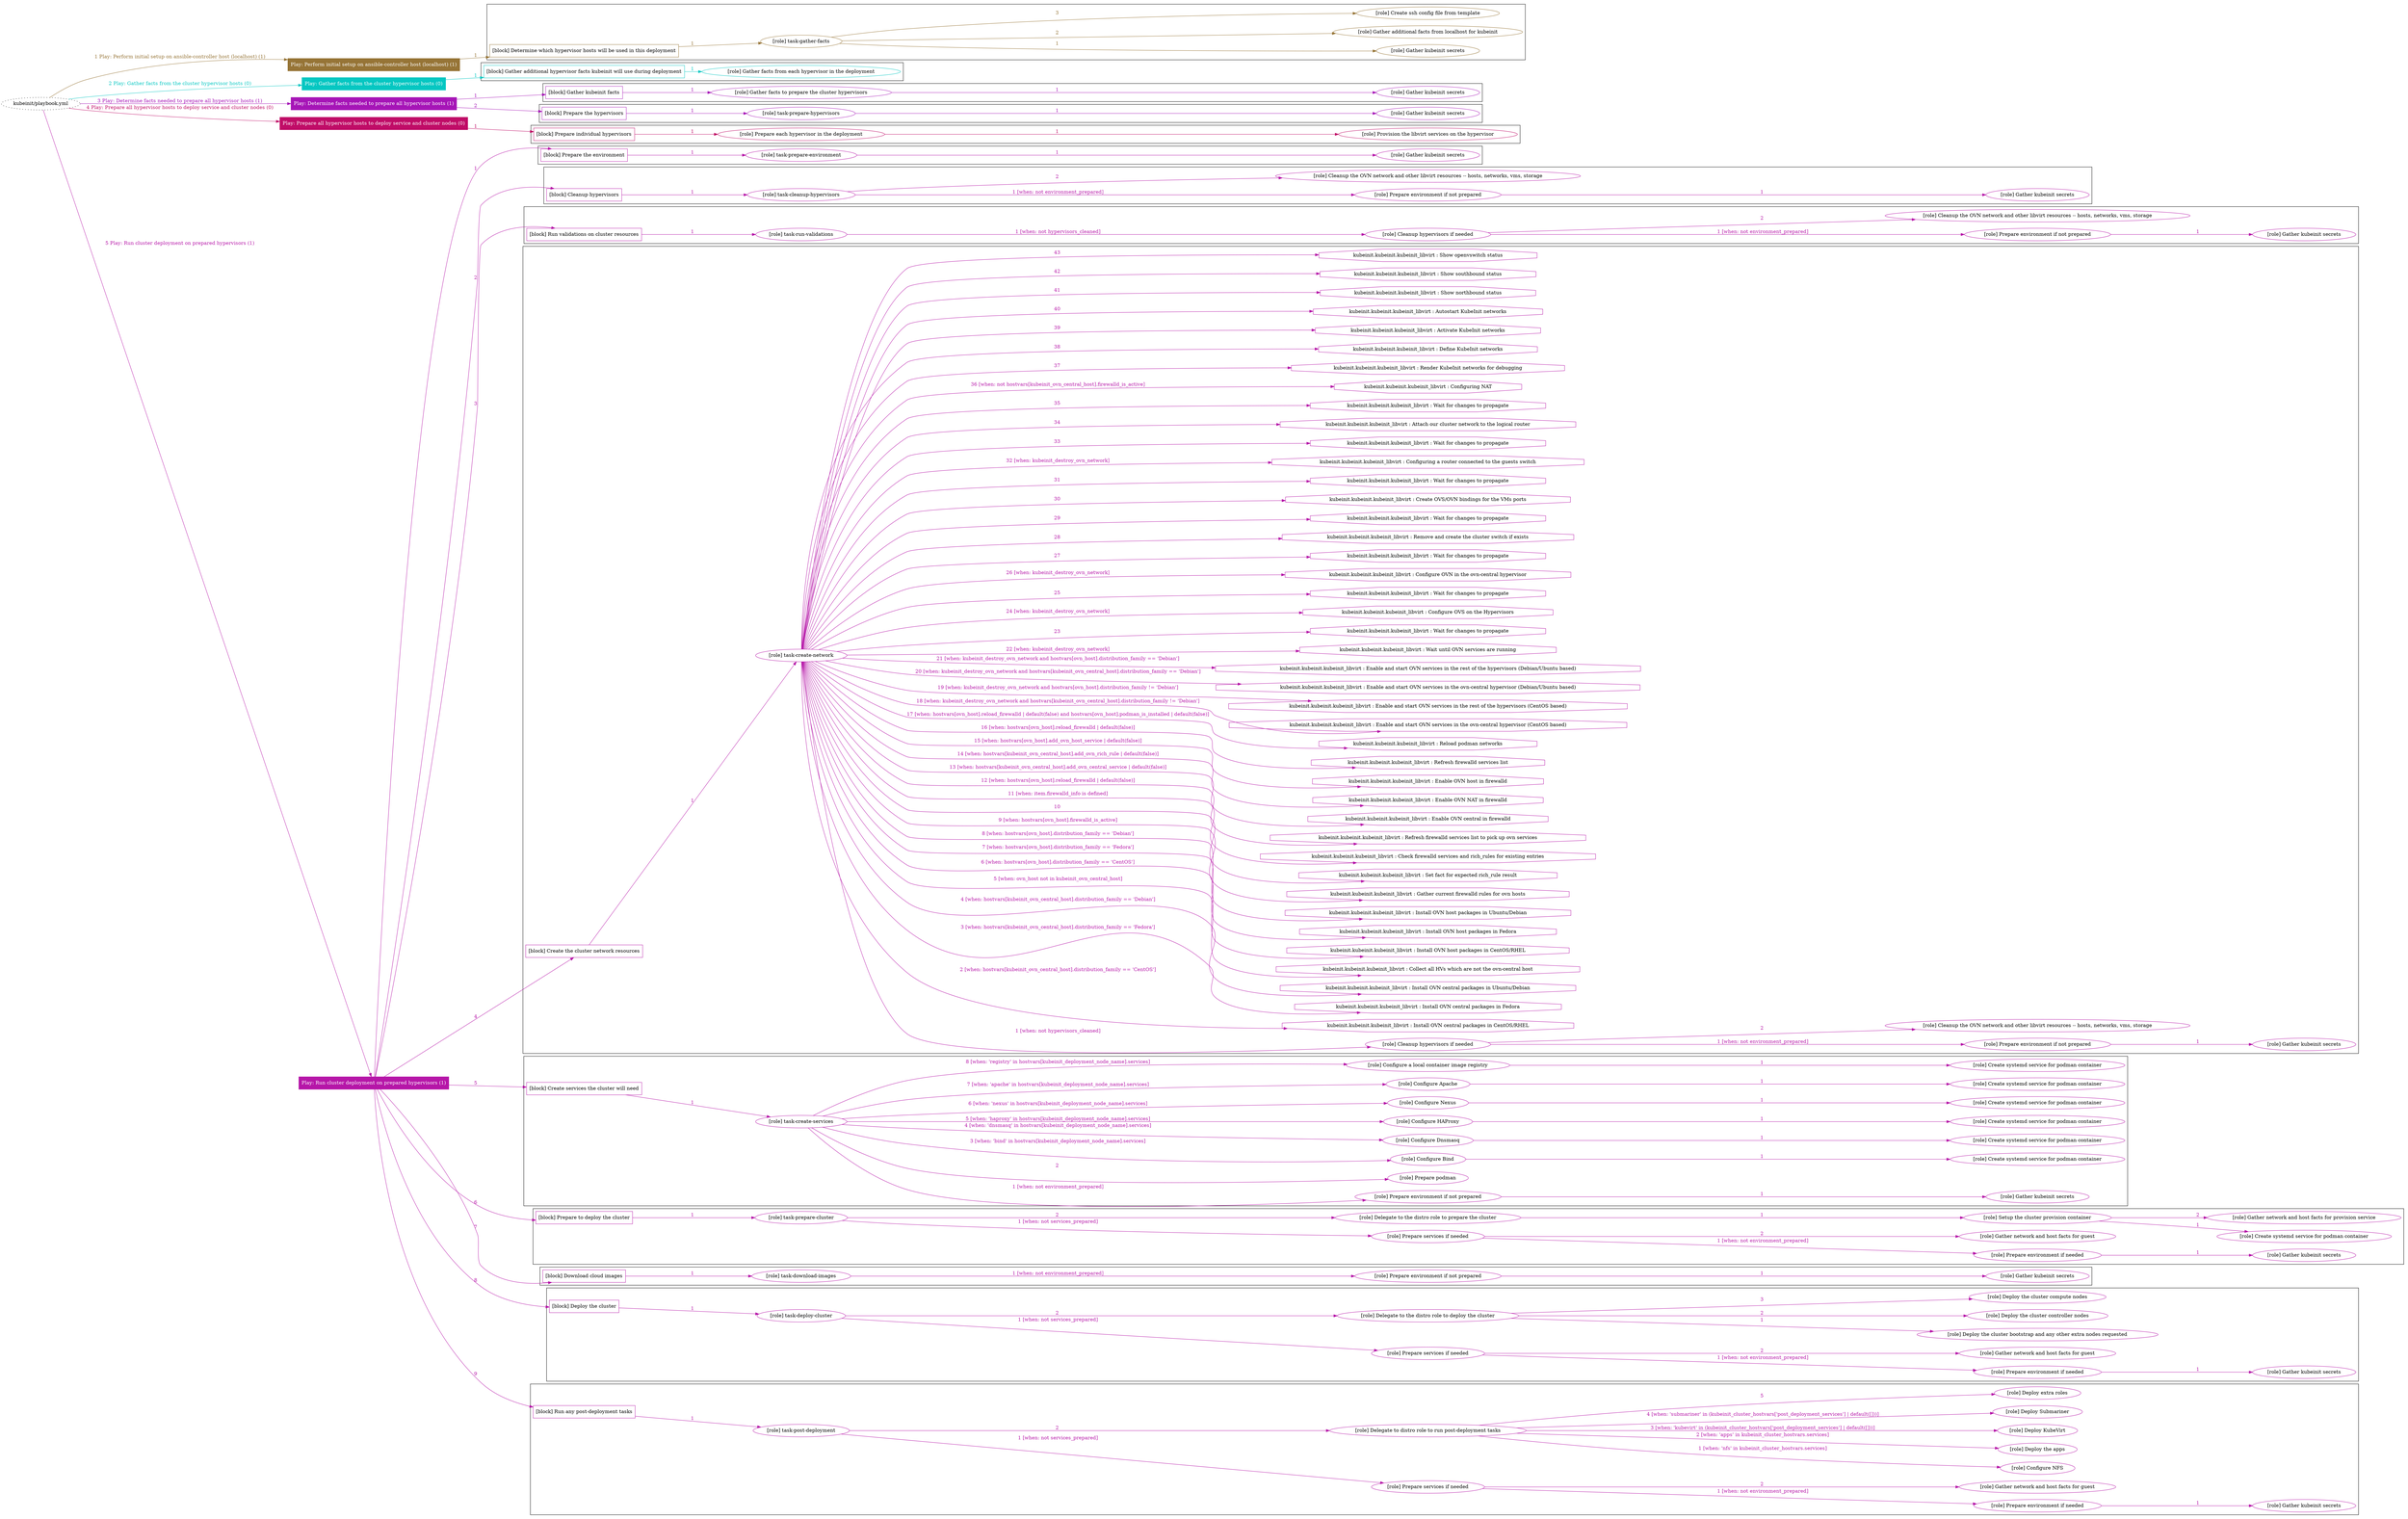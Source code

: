 digraph {
	graph [concentrate=true ordering=in rankdir=LR ratio=fill]
	edge [esep=5 sep=10]
	"kubeinit/playbook.yml" [URL="/home/runner/work/kubeinit/kubeinit/kubeinit/playbook.yml" id=playbook_4f68e71f style=dotted]
	"kubeinit/playbook.yml" -> play_8c5d5e08 [label="1 Play: Perform initial setup on ansible-controller host (localhost) (1)" color="#967436" fontcolor="#967436" id=edge_play_8c5d5e08 labeltooltip="1 Play: Perform initial setup on ansible-controller host (localhost) (1)" tooltip="1 Play: Perform initial setup on ansible-controller host (localhost) (1)"]
	subgraph "Play: Perform initial setup on ansible-controller host (localhost) (1)" {
		play_8c5d5e08 [label="Play: Perform initial setup on ansible-controller host (localhost) (1)" URL="/home/runner/work/kubeinit/kubeinit/kubeinit/playbook.yml" color="#967436" fontcolor="#ffffff" id=play_8c5d5e08 shape=box style=filled tooltip=localhost]
		play_8c5d5e08 -> block_17268256 [label=1 color="#967436" fontcolor="#967436" id=edge_block_17268256 labeltooltip=1 tooltip=1]
		subgraph cluster_block_17268256 {
			block_17268256 [label="[block] Determine which hypervisor hosts will be used in this deployment" URL="/home/runner/work/kubeinit/kubeinit/kubeinit/playbook.yml" color="#967436" id=block_17268256 labeltooltip="Determine which hypervisor hosts will be used in this deployment" shape=box tooltip="Determine which hypervisor hosts will be used in this deployment"]
			block_17268256 -> role_04c90ca2 [label="1 " color="#967436" fontcolor="#967436" id=edge_role_04c90ca2 labeltooltip="1 " tooltip="1 "]
			subgraph "task-gather-facts" {
				role_04c90ca2 [label="[role] task-gather-facts" URL="/home/runner/work/kubeinit/kubeinit/kubeinit/playbook.yml" color="#967436" id=role_04c90ca2 tooltip="task-gather-facts"]
				role_04c90ca2 -> role_f3f531e3 [label="1 " color="#967436" fontcolor="#967436" id=edge_role_f3f531e3 labeltooltip="1 " tooltip="1 "]
				subgraph "Gather kubeinit secrets" {
					role_f3f531e3 [label="[role] Gather kubeinit secrets" URL="/home/runner/.ansible/collections/ansible_collections/kubeinit/kubeinit/roles/kubeinit_prepare/tasks/build_hypervisors_group.yml" color="#967436" id=role_f3f531e3 tooltip="Gather kubeinit secrets"]
				}
				role_04c90ca2 -> role_cc8ebe9c [label="2 " color="#967436" fontcolor="#967436" id=edge_role_cc8ebe9c labeltooltip="2 " tooltip="2 "]
				subgraph "Gather additional facts from localhost for kubeinit" {
					role_cc8ebe9c [label="[role] Gather additional facts from localhost for kubeinit" URL="/home/runner/.ansible/collections/ansible_collections/kubeinit/kubeinit/roles/kubeinit_prepare/tasks/build_hypervisors_group.yml" color="#967436" id=role_cc8ebe9c tooltip="Gather additional facts from localhost for kubeinit"]
				}
				role_04c90ca2 -> role_e29679cf [label="3 " color="#967436" fontcolor="#967436" id=edge_role_e29679cf labeltooltip="3 " tooltip="3 "]
				subgraph "Create ssh config file from template" {
					role_e29679cf [label="[role] Create ssh config file from template" URL="/home/runner/.ansible/collections/ansible_collections/kubeinit/kubeinit/roles/kubeinit_prepare/tasks/build_hypervisors_group.yml" color="#967436" id=role_e29679cf tooltip="Create ssh config file from template"]
				}
			}
		}
	}
	"kubeinit/playbook.yml" -> play_f4485a37 [label="2 Play: Gather facts from the cluster hypervisor hosts (0)" color="#05c7c2" fontcolor="#05c7c2" id=edge_play_f4485a37 labeltooltip="2 Play: Gather facts from the cluster hypervisor hosts (0)" tooltip="2 Play: Gather facts from the cluster hypervisor hosts (0)"]
	subgraph "Play: Gather facts from the cluster hypervisor hosts (0)" {
		play_f4485a37 [label="Play: Gather facts from the cluster hypervisor hosts (0)" URL="/home/runner/work/kubeinit/kubeinit/kubeinit/playbook.yml" color="#05c7c2" fontcolor="#ffffff" id=play_f4485a37 shape=box style=filled tooltip="Play: Gather facts from the cluster hypervisor hosts (0)"]
		play_f4485a37 -> block_46affb40 [label=1 color="#05c7c2" fontcolor="#05c7c2" id=edge_block_46affb40 labeltooltip=1 tooltip=1]
		subgraph cluster_block_46affb40 {
			block_46affb40 [label="[block] Gather additional hypervisor facts kubeinit will use during deployment" URL="/home/runner/work/kubeinit/kubeinit/kubeinit/playbook.yml" color="#05c7c2" id=block_46affb40 labeltooltip="Gather additional hypervisor facts kubeinit will use during deployment" shape=box tooltip="Gather additional hypervisor facts kubeinit will use during deployment"]
			block_46affb40 -> role_68b96d6a [label="1 " color="#05c7c2" fontcolor="#05c7c2" id=edge_role_68b96d6a labeltooltip="1 " tooltip="1 "]
			subgraph "Gather facts from each hypervisor in the deployment" {
				role_68b96d6a [label="[role] Gather facts from each hypervisor in the deployment" URL="/home/runner/work/kubeinit/kubeinit/kubeinit/playbook.yml" color="#05c7c2" id=role_68b96d6a tooltip="Gather facts from each hypervisor in the deployment"]
			}
		}
	}
	"kubeinit/playbook.yml" -> play_b36e5c8b [label="3 Play: Determine facts needed to prepare all hypervisor hosts (1)" color="#a615b7" fontcolor="#a615b7" id=edge_play_b36e5c8b labeltooltip="3 Play: Determine facts needed to prepare all hypervisor hosts (1)" tooltip="3 Play: Determine facts needed to prepare all hypervisor hosts (1)"]
	subgraph "Play: Determine facts needed to prepare all hypervisor hosts (1)" {
		play_b36e5c8b [label="Play: Determine facts needed to prepare all hypervisor hosts (1)" URL="/home/runner/work/kubeinit/kubeinit/kubeinit/playbook.yml" color="#a615b7" fontcolor="#ffffff" id=play_b36e5c8b shape=box style=filled tooltip=localhost]
		play_b36e5c8b -> block_fb4fd2d8 [label=1 color="#a615b7" fontcolor="#a615b7" id=edge_block_fb4fd2d8 labeltooltip=1 tooltip=1]
		subgraph cluster_block_fb4fd2d8 {
			block_fb4fd2d8 [label="[block] Gather kubeinit facts" URL="/home/runner/work/kubeinit/kubeinit/kubeinit/playbook.yml" color="#a615b7" id=block_fb4fd2d8 labeltooltip="Gather kubeinit facts" shape=box tooltip="Gather kubeinit facts"]
			block_fb4fd2d8 -> role_82736cc1 [label="1 " color="#a615b7" fontcolor="#a615b7" id=edge_role_82736cc1 labeltooltip="1 " tooltip="1 "]
			subgraph "Gather facts to prepare the cluster hypervisors" {
				role_82736cc1 [label="[role] Gather facts to prepare the cluster hypervisors" URL="/home/runner/work/kubeinit/kubeinit/kubeinit/playbook.yml" color="#a615b7" id=role_82736cc1 tooltip="Gather facts to prepare the cluster hypervisors"]
				role_82736cc1 -> role_7e1ff7ea [label="1 " color="#a615b7" fontcolor="#a615b7" id=edge_role_7e1ff7ea labeltooltip="1 " tooltip="1 "]
				subgraph "Gather kubeinit secrets" {
					role_7e1ff7ea [label="[role] Gather kubeinit secrets" URL="/home/runner/.ansible/collections/ansible_collections/kubeinit/kubeinit/roles/kubeinit_prepare/tasks/gather_kubeinit_facts.yml" color="#a615b7" id=role_7e1ff7ea tooltip="Gather kubeinit secrets"]
				}
			}
		}
		play_b36e5c8b -> block_d93f53ca [label=2 color="#a615b7" fontcolor="#a615b7" id=edge_block_d93f53ca labeltooltip=2 tooltip=2]
		subgraph cluster_block_d93f53ca {
			block_d93f53ca [label="[block] Prepare the hypervisors" URL="/home/runner/work/kubeinit/kubeinit/kubeinit/playbook.yml" color="#a615b7" id=block_d93f53ca labeltooltip="Prepare the hypervisors" shape=box tooltip="Prepare the hypervisors"]
			block_d93f53ca -> role_42673594 [label="1 " color="#a615b7" fontcolor="#a615b7" id=edge_role_42673594 labeltooltip="1 " tooltip="1 "]
			subgraph "task-prepare-hypervisors" {
				role_42673594 [label="[role] task-prepare-hypervisors" URL="/home/runner/work/kubeinit/kubeinit/kubeinit/playbook.yml" color="#a615b7" id=role_42673594 tooltip="task-prepare-hypervisors"]
				role_42673594 -> role_53577998 [label="1 " color="#a615b7" fontcolor="#a615b7" id=edge_role_53577998 labeltooltip="1 " tooltip="1 "]
				subgraph "Gather kubeinit secrets" {
					role_53577998 [label="[role] Gather kubeinit secrets" URL="/home/runner/.ansible/collections/ansible_collections/kubeinit/kubeinit/roles/kubeinit_prepare/tasks/gather_kubeinit_facts.yml" color="#a615b7" id=role_53577998 tooltip="Gather kubeinit secrets"]
				}
			}
		}
	}
	"kubeinit/playbook.yml" -> play_0bfc8edc [label="4 Play: Prepare all hypervisor hosts to deploy service and cluster nodes (0)" color="#c00c67" fontcolor="#c00c67" id=edge_play_0bfc8edc labeltooltip="4 Play: Prepare all hypervisor hosts to deploy service and cluster nodes (0)" tooltip="4 Play: Prepare all hypervisor hosts to deploy service and cluster nodes (0)"]
	subgraph "Play: Prepare all hypervisor hosts to deploy service and cluster nodes (0)" {
		play_0bfc8edc [label="Play: Prepare all hypervisor hosts to deploy service and cluster nodes (0)" URL="/home/runner/work/kubeinit/kubeinit/kubeinit/playbook.yml" color="#c00c67" fontcolor="#ffffff" id=play_0bfc8edc shape=box style=filled tooltip="Play: Prepare all hypervisor hosts to deploy service and cluster nodes (0)"]
		play_0bfc8edc -> block_4e78e653 [label=1 color="#c00c67" fontcolor="#c00c67" id=edge_block_4e78e653 labeltooltip=1 tooltip=1]
		subgraph cluster_block_4e78e653 {
			block_4e78e653 [label="[block] Prepare individual hypervisors" URL="/home/runner/work/kubeinit/kubeinit/kubeinit/playbook.yml" color="#c00c67" id=block_4e78e653 labeltooltip="Prepare individual hypervisors" shape=box tooltip="Prepare individual hypervisors"]
			block_4e78e653 -> role_c8e02f6e [label="1 " color="#c00c67" fontcolor="#c00c67" id=edge_role_c8e02f6e labeltooltip="1 " tooltip="1 "]
			subgraph "Prepare each hypervisor in the deployment" {
				role_c8e02f6e [label="[role] Prepare each hypervisor in the deployment" URL="/home/runner/work/kubeinit/kubeinit/kubeinit/playbook.yml" color="#c00c67" id=role_c8e02f6e tooltip="Prepare each hypervisor in the deployment"]
				role_c8e02f6e -> role_4d990ff6 [label="1 " color="#c00c67" fontcolor="#c00c67" id=edge_role_4d990ff6 labeltooltip="1 " tooltip="1 "]
				subgraph "Provision the libvirt services on the hypervisor" {
					role_4d990ff6 [label="[role] Provision the libvirt services on the hypervisor" URL="/home/runner/.ansible/collections/ansible_collections/kubeinit/kubeinit/roles/kubeinit_prepare/tasks/prepare_hypervisor.yml" color="#c00c67" id=role_4d990ff6 tooltip="Provision the libvirt services on the hypervisor"]
				}
			}
		}
	}
	"kubeinit/playbook.yml" -> play_c9a0a1aa [label="5 Play: Run cluster deployment on prepared hypervisors (1)" color="#b616a8" fontcolor="#b616a8" id=edge_play_c9a0a1aa labeltooltip="5 Play: Run cluster deployment on prepared hypervisors (1)" tooltip="5 Play: Run cluster deployment on prepared hypervisors (1)"]
	subgraph "Play: Run cluster deployment on prepared hypervisors (1)" {
		play_c9a0a1aa [label="Play: Run cluster deployment on prepared hypervisors (1)" URL="/home/runner/work/kubeinit/kubeinit/kubeinit/playbook.yml" color="#b616a8" fontcolor="#ffffff" id=play_c9a0a1aa shape=box style=filled tooltip=localhost]
		play_c9a0a1aa -> block_b5525119 [label=1 color="#b616a8" fontcolor="#b616a8" id=edge_block_b5525119 labeltooltip=1 tooltip=1]
		subgraph cluster_block_b5525119 {
			block_b5525119 [label="[block] Prepare the environment" URL="/home/runner/work/kubeinit/kubeinit/kubeinit/playbook.yml" color="#b616a8" id=block_b5525119 labeltooltip="Prepare the environment" shape=box tooltip="Prepare the environment"]
			block_b5525119 -> role_730a1614 [label="1 " color="#b616a8" fontcolor="#b616a8" id=edge_role_730a1614 labeltooltip="1 " tooltip="1 "]
			subgraph "task-prepare-environment" {
				role_730a1614 [label="[role] task-prepare-environment" URL="/home/runner/work/kubeinit/kubeinit/kubeinit/playbook.yml" color="#b616a8" id=role_730a1614 tooltip="task-prepare-environment"]
				role_730a1614 -> role_55cd853e [label="1 " color="#b616a8" fontcolor="#b616a8" id=edge_role_55cd853e labeltooltip="1 " tooltip="1 "]
				subgraph "Gather kubeinit secrets" {
					role_55cd853e [label="[role] Gather kubeinit secrets" URL="/home/runner/.ansible/collections/ansible_collections/kubeinit/kubeinit/roles/kubeinit_prepare/tasks/gather_kubeinit_facts.yml" color="#b616a8" id=role_55cd853e tooltip="Gather kubeinit secrets"]
				}
			}
		}
		play_c9a0a1aa -> block_fea98b96 [label=2 color="#b616a8" fontcolor="#b616a8" id=edge_block_fea98b96 labeltooltip=2 tooltip=2]
		subgraph cluster_block_fea98b96 {
			block_fea98b96 [label="[block] Cleanup hypervisors" URL="/home/runner/work/kubeinit/kubeinit/kubeinit/playbook.yml" color="#b616a8" id=block_fea98b96 labeltooltip="Cleanup hypervisors" shape=box tooltip="Cleanup hypervisors"]
			block_fea98b96 -> role_e4bcd47f [label="1 " color="#b616a8" fontcolor="#b616a8" id=edge_role_e4bcd47f labeltooltip="1 " tooltip="1 "]
			subgraph "task-cleanup-hypervisors" {
				role_e4bcd47f [label="[role] task-cleanup-hypervisors" URL="/home/runner/work/kubeinit/kubeinit/kubeinit/playbook.yml" color="#b616a8" id=role_e4bcd47f tooltip="task-cleanup-hypervisors"]
				role_e4bcd47f -> role_5efef954 [label="1 [when: not environment_prepared]" color="#b616a8" fontcolor="#b616a8" id=edge_role_5efef954 labeltooltip="1 [when: not environment_prepared]" tooltip="1 [when: not environment_prepared]"]
				subgraph "Prepare environment if not prepared" {
					role_5efef954 [label="[role] Prepare environment if not prepared" URL="/home/runner/.ansible/collections/ansible_collections/kubeinit/kubeinit/roles/kubeinit_prepare/tasks/cleanup_hypervisors.yml" color="#b616a8" id=role_5efef954 tooltip="Prepare environment if not prepared"]
					role_5efef954 -> role_2b424e39 [label="1 " color="#b616a8" fontcolor="#b616a8" id=edge_role_2b424e39 labeltooltip="1 " tooltip="1 "]
					subgraph "Gather kubeinit secrets" {
						role_2b424e39 [label="[role] Gather kubeinit secrets" URL="/home/runner/.ansible/collections/ansible_collections/kubeinit/kubeinit/roles/kubeinit_prepare/tasks/gather_kubeinit_facts.yml" color="#b616a8" id=role_2b424e39 tooltip="Gather kubeinit secrets"]
					}
				}
				role_e4bcd47f -> role_c4304078 [label="2 " color="#b616a8" fontcolor="#b616a8" id=edge_role_c4304078 labeltooltip="2 " tooltip="2 "]
				subgraph "Cleanup the OVN network and other libvirt resources -- hosts, networks, vms, storage" {
					role_c4304078 [label="[role] Cleanup the OVN network and other libvirt resources -- hosts, networks, vms, storage" URL="/home/runner/.ansible/collections/ansible_collections/kubeinit/kubeinit/roles/kubeinit_prepare/tasks/cleanup_hypervisors.yml" color="#b616a8" id=role_c4304078 tooltip="Cleanup the OVN network and other libvirt resources -- hosts, networks, vms, storage"]
				}
			}
		}
		play_c9a0a1aa -> block_b065c713 [label=3 color="#b616a8" fontcolor="#b616a8" id=edge_block_b065c713 labeltooltip=3 tooltip=3]
		subgraph cluster_block_b065c713 {
			block_b065c713 [label="[block] Run validations on cluster resources" URL="/home/runner/work/kubeinit/kubeinit/kubeinit/playbook.yml" color="#b616a8" id=block_b065c713 labeltooltip="Run validations on cluster resources" shape=box tooltip="Run validations on cluster resources"]
			block_b065c713 -> role_53fc008b [label="1 " color="#b616a8" fontcolor="#b616a8" id=edge_role_53fc008b labeltooltip="1 " tooltip="1 "]
			subgraph "task-run-validations" {
				role_53fc008b [label="[role] task-run-validations" URL="/home/runner/work/kubeinit/kubeinit/kubeinit/playbook.yml" color="#b616a8" id=role_53fc008b tooltip="task-run-validations"]
				role_53fc008b -> role_37f3ddcb [label="1 [when: not hypervisors_cleaned]" color="#b616a8" fontcolor="#b616a8" id=edge_role_37f3ddcb labeltooltip="1 [when: not hypervisors_cleaned]" tooltip="1 [when: not hypervisors_cleaned]"]
				subgraph "Cleanup hypervisors if needed" {
					role_37f3ddcb [label="[role] Cleanup hypervisors if needed" URL="/home/runner/.ansible/collections/ansible_collections/kubeinit/kubeinit/roles/kubeinit_validations/tasks/main.yml" color="#b616a8" id=role_37f3ddcb tooltip="Cleanup hypervisors if needed"]
					role_37f3ddcb -> role_cda60413 [label="1 [when: not environment_prepared]" color="#b616a8" fontcolor="#b616a8" id=edge_role_cda60413 labeltooltip="1 [when: not environment_prepared]" tooltip="1 [when: not environment_prepared]"]
					subgraph "Prepare environment if not prepared" {
						role_cda60413 [label="[role] Prepare environment if not prepared" URL="/home/runner/.ansible/collections/ansible_collections/kubeinit/kubeinit/roles/kubeinit_prepare/tasks/cleanup_hypervisors.yml" color="#b616a8" id=role_cda60413 tooltip="Prepare environment if not prepared"]
						role_cda60413 -> role_6aa23b53 [label="1 " color="#b616a8" fontcolor="#b616a8" id=edge_role_6aa23b53 labeltooltip="1 " tooltip="1 "]
						subgraph "Gather kubeinit secrets" {
							role_6aa23b53 [label="[role] Gather kubeinit secrets" URL="/home/runner/.ansible/collections/ansible_collections/kubeinit/kubeinit/roles/kubeinit_prepare/tasks/gather_kubeinit_facts.yml" color="#b616a8" id=role_6aa23b53 tooltip="Gather kubeinit secrets"]
						}
					}
					role_37f3ddcb -> role_f2057fdf [label="2 " color="#b616a8" fontcolor="#b616a8" id=edge_role_f2057fdf labeltooltip="2 " tooltip="2 "]
					subgraph "Cleanup the OVN network and other libvirt resources -- hosts, networks, vms, storage" {
						role_f2057fdf [label="[role] Cleanup the OVN network and other libvirt resources -- hosts, networks, vms, storage" URL="/home/runner/.ansible/collections/ansible_collections/kubeinit/kubeinit/roles/kubeinit_prepare/tasks/cleanup_hypervisors.yml" color="#b616a8" id=role_f2057fdf tooltip="Cleanup the OVN network and other libvirt resources -- hosts, networks, vms, storage"]
					}
				}
			}
		}
		play_c9a0a1aa -> block_a2bf82b5 [label=4 color="#b616a8" fontcolor="#b616a8" id=edge_block_a2bf82b5 labeltooltip=4 tooltip=4]
		subgraph cluster_block_a2bf82b5 {
			block_a2bf82b5 [label="[block] Create the cluster network resources" URL="/home/runner/work/kubeinit/kubeinit/kubeinit/playbook.yml" color="#b616a8" id=block_a2bf82b5 labeltooltip="Create the cluster network resources" shape=box tooltip="Create the cluster network resources"]
			block_a2bf82b5 -> role_dab98cad [label="1 " color="#b616a8" fontcolor="#b616a8" id=edge_role_dab98cad labeltooltip="1 " tooltip="1 "]
			subgraph "task-create-network" {
				role_dab98cad [label="[role] task-create-network" URL="/home/runner/work/kubeinit/kubeinit/kubeinit/playbook.yml" color="#b616a8" id=role_dab98cad tooltip="task-create-network"]
				role_dab98cad -> role_f6aca2be [label="1 [when: not hypervisors_cleaned]" color="#b616a8" fontcolor="#b616a8" id=edge_role_f6aca2be labeltooltip="1 [when: not hypervisors_cleaned]" tooltip="1 [when: not hypervisors_cleaned]"]
				subgraph "Cleanup hypervisors if needed" {
					role_f6aca2be [label="[role] Cleanup hypervisors if needed" URL="/home/runner/.ansible/collections/ansible_collections/kubeinit/kubeinit/roles/kubeinit_libvirt/tasks/create_network.yml" color="#b616a8" id=role_f6aca2be tooltip="Cleanup hypervisors if needed"]
					role_f6aca2be -> role_ddfd2290 [label="1 [when: not environment_prepared]" color="#b616a8" fontcolor="#b616a8" id=edge_role_ddfd2290 labeltooltip="1 [when: not environment_prepared]" tooltip="1 [when: not environment_prepared]"]
					subgraph "Prepare environment if not prepared" {
						role_ddfd2290 [label="[role] Prepare environment if not prepared" URL="/home/runner/.ansible/collections/ansible_collections/kubeinit/kubeinit/roles/kubeinit_prepare/tasks/cleanup_hypervisors.yml" color="#b616a8" id=role_ddfd2290 tooltip="Prepare environment if not prepared"]
						role_ddfd2290 -> role_a8e4b064 [label="1 " color="#b616a8" fontcolor="#b616a8" id=edge_role_a8e4b064 labeltooltip="1 " tooltip="1 "]
						subgraph "Gather kubeinit secrets" {
							role_a8e4b064 [label="[role] Gather kubeinit secrets" URL="/home/runner/.ansible/collections/ansible_collections/kubeinit/kubeinit/roles/kubeinit_prepare/tasks/gather_kubeinit_facts.yml" color="#b616a8" id=role_a8e4b064 tooltip="Gather kubeinit secrets"]
						}
					}
					role_f6aca2be -> role_d5091e08 [label="2 " color="#b616a8" fontcolor="#b616a8" id=edge_role_d5091e08 labeltooltip="2 " tooltip="2 "]
					subgraph "Cleanup the OVN network and other libvirt resources -- hosts, networks, vms, storage" {
						role_d5091e08 [label="[role] Cleanup the OVN network and other libvirt resources -- hosts, networks, vms, storage" URL="/home/runner/.ansible/collections/ansible_collections/kubeinit/kubeinit/roles/kubeinit_prepare/tasks/cleanup_hypervisors.yml" color="#b616a8" id=role_d5091e08 tooltip="Cleanup the OVN network and other libvirt resources -- hosts, networks, vms, storage"]
					}
				}
				task_36155921 [label="kubeinit.kubeinit.kubeinit_libvirt : Install OVN central packages in CentOS/RHEL" URL="/home/runner/.ansible/collections/ansible_collections/kubeinit/kubeinit/roles/kubeinit_libvirt/tasks/create_network.yml" color="#b616a8" id=task_36155921 shape=octagon tooltip="kubeinit.kubeinit.kubeinit_libvirt : Install OVN central packages in CentOS/RHEL"]
				role_dab98cad -> task_36155921 [label="2 [when: hostvars[kubeinit_ovn_central_host].distribution_family == 'CentOS']" color="#b616a8" fontcolor="#b616a8" id=edge_task_36155921 labeltooltip="2 [when: hostvars[kubeinit_ovn_central_host].distribution_family == 'CentOS']" tooltip="2 [when: hostvars[kubeinit_ovn_central_host].distribution_family == 'CentOS']"]
				task_28682a0c [label="kubeinit.kubeinit.kubeinit_libvirt : Install OVN central packages in Fedora" URL="/home/runner/.ansible/collections/ansible_collections/kubeinit/kubeinit/roles/kubeinit_libvirt/tasks/create_network.yml" color="#b616a8" id=task_28682a0c shape=octagon tooltip="kubeinit.kubeinit.kubeinit_libvirt : Install OVN central packages in Fedora"]
				role_dab98cad -> task_28682a0c [label="3 [when: hostvars[kubeinit_ovn_central_host].distribution_family == 'Fedora']" color="#b616a8" fontcolor="#b616a8" id=edge_task_28682a0c labeltooltip="3 [when: hostvars[kubeinit_ovn_central_host].distribution_family == 'Fedora']" tooltip="3 [when: hostvars[kubeinit_ovn_central_host].distribution_family == 'Fedora']"]
				task_d80eac00 [label="kubeinit.kubeinit.kubeinit_libvirt : Install OVN central packages in Ubuntu/Debian" URL="/home/runner/.ansible/collections/ansible_collections/kubeinit/kubeinit/roles/kubeinit_libvirt/tasks/create_network.yml" color="#b616a8" id=task_d80eac00 shape=octagon tooltip="kubeinit.kubeinit.kubeinit_libvirt : Install OVN central packages in Ubuntu/Debian"]
				role_dab98cad -> task_d80eac00 [label="4 [when: hostvars[kubeinit_ovn_central_host].distribution_family == 'Debian']" color="#b616a8" fontcolor="#b616a8" id=edge_task_d80eac00 labeltooltip="4 [when: hostvars[kubeinit_ovn_central_host].distribution_family == 'Debian']" tooltip="4 [when: hostvars[kubeinit_ovn_central_host].distribution_family == 'Debian']"]
				task_c93e4532 [label="kubeinit.kubeinit.kubeinit_libvirt : Collect all HVs which are not the ovn-central host" URL="/home/runner/.ansible/collections/ansible_collections/kubeinit/kubeinit/roles/kubeinit_libvirt/tasks/create_network.yml" color="#b616a8" id=task_c93e4532 shape=octagon tooltip="kubeinit.kubeinit.kubeinit_libvirt : Collect all HVs which are not the ovn-central host"]
				role_dab98cad -> task_c93e4532 [label="5 [when: ovn_host not in kubeinit_ovn_central_host]" color="#b616a8" fontcolor="#b616a8" id=edge_task_c93e4532 labeltooltip="5 [when: ovn_host not in kubeinit_ovn_central_host]" tooltip="5 [when: ovn_host not in kubeinit_ovn_central_host]"]
				task_eef2ad49 [label="kubeinit.kubeinit.kubeinit_libvirt : Install OVN host packages in CentOS/RHEL" URL="/home/runner/.ansible/collections/ansible_collections/kubeinit/kubeinit/roles/kubeinit_libvirt/tasks/create_network.yml" color="#b616a8" id=task_eef2ad49 shape=octagon tooltip="kubeinit.kubeinit.kubeinit_libvirt : Install OVN host packages in CentOS/RHEL"]
				role_dab98cad -> task_eef2ad49 [label="6 [when: hostvars[ovn_host].distribution_family == 'CentOS']" color="#b616a8" fontcolor="#b616a8" id=edge_task_eef2ad49 labeltooltip="6 [when: hostvars[ovn_host].distribution_family == 'CentOS']" tooltip="6 [when: hostvars[ovn_host].distribution_family == 'CentOS']"]
				task_1e2fd3cc [label="kubeinit.kubeinit.kubeinit_libvirt : Install OVN host packages in Fedora" URL="/home/runner/.ansible/collections/ansible_collections/kubeinit/kubeinit/roles/kubeinit_libvirt/tasks/create_network.yml" color="#b616a8" id=task_1e2fd3cc shape=octagon tooltip="kubeinit.kubeinit.kubeinit_libvirt : Install OVN host packages in Fedora"]
				role_dab98cad -> task_1e2fd3cc [label="7 [when: hostvars[ovn_host].distribution_family == 'Fedora']" color="#b616a8" fontcolor="#b616a8" id=edge_task_1e2fd3cc labeltooltip="7 [when: hostvars[ovn_host].distribution_family == 'Fedora']" tooltip="7 [when: hostvars[ovn_host].distribution_family == 'Fedora']"]
				task_8aee5ecc [label="kubeinit.kubeinit.kubeinit_libvirt : Install OVN host packages in Ubuntu/Debian" URL="/home/runner/.ansible/collections/ansible_collections/kubeinit/kubeinit/roles/kubeinit_libvirt/tasks/create_network.yml" color="#b616a8" id=task_8aee5ecc shape=octagon tooltip="kubeinit.kubeinit.kubeinit_libvirt : Install OVN host packages in Ubuntu/Debian"]
				role_dab98cad -> task_8aee5ecc [label="8 [when: hostvars[ovn_host].distribution_family == 'Debian']" color="#b616a8" fontcolor="#b616a8" id=edge_task_8aee5ecc labeltooltip="8 [when: hostvars[ovn_host].distribution_family == 'Debian']" tooltip="8 [when: hostvars[ovn_host].distribution_family == 'Debian']"]
				task_b40172bf [label="kubeinit.kubeinit.kubeinit_libvirt : Gather current firewalld rules for ovn hosts" URL="/home/runner/.ansible/collections/ansible_collections/kubeinit/kubeinit/roles/kubeinit_libvirt/tasks/create_network.yml" color="#b616a8" id=task_b40172bf shape=octagon tooltip="kubeinit.kubeinit.kubeinit_libvirt : Gather current firewalld rules for ovn hosts"]
				role_dab98cad -> task_b40172bf [label="9 [when: hostvars[ovn_host].firewalld_is_active]" color="#b616a8" fontcolor="#b616a8" id=edge_task_b40172bf labeltooltip="9 [when: hostvars[ovn_host].firewalld_is_active]" tooltip="9 [when: hostvars[ovn_host].firewalld_is_active]"]
				task_03596278 [label="kubeinit.kubeinit.kubeinit_libvirt : Set fact for expected rich_rule result" URL="/home/runner/.ansible/collections/ansible_collections/kubeinit/kubeinit/roles/kubeinit_libvirt/tasks/create_network.yml" color="#b616a8" id=task_03596278 shape=octagon tooltip="kubeinit.kubeinit.kubeinit_libvirt : Set fact for expected rich_rule result"]
				role_dab98cad -> task_03596278 [label="10 " color="#b616a8" fontcolor="#b616a8" id=edge_task_03596278 labeltooltip="10 " tooltip="10 "]
				task_cd0f416a [label="kubeinit.kubeinit.kubeinit_libvirt : Check firewalld services and rich_rules for existing entries" URL="/home/runner/.ansible/collections/ansible_collections/kubeinit/kubeinit/roles/kubeinit_libvirt/tasks/create_network.yml" color="#b616a8" id=task_cd0f416a shape=octagon tooltip="kubeinit.kubeinit.kubeinit_libvirt : Check firewalld services and rich_rules for existing entries"]
				role_dab98cad -> task_cd0f416a [label="11 [when: item.firewalld_info is defined]" color="#b616a8" fontcolor="#b616a8" id=edge_task_cd0f416a labeltooltip="11 [when: item.firewalld_info is defined]" tooltip="11 [when: item.firewalld_info is defined]"]
				task_42862036 [label="kubeinit.kubeinit.kubeinit_libvirt : Refresh firewalld services list to pick up ovn services" URL="/home/runner/.ansible/collections/ansible_collections/kubeinit/kubeinit/roles/kubeinit_libvirt/tasks/create_network.yml" color="#b616a8" id=task_42862036 shape=octagon tooltip="kubeinit.kubeinit.kubeinit_libvirt : Refresh firewalld services list to pick up ovn services"]
				role_dab98cad -> task_42862036 [label="12 [when: hostvars[ovn_host].reload_firewalld | default(false)]" color="#b616a8" fontcolor="#b616a8" id=edge_task_42862036 labeltooltip="12 [when: hostvars[ovn_host].reload_firewalld | default(false)]" tooltip="12 [when: hostvars[ovn_host].reload_firewalld | default(false)]"]
				task_2229e68b [label="kubeinit.kubeinit.kubeinit_libvirt : Enable OVN central in firewalld" URL="/home/runner/.ansible/collections/ansible_collections/kubeinit/kubeinit/roles/kubeinit_libvirt/tasks/create_network.yml" color="#b616a8" id=task_2229e68b shape=octagon tooltip="kubeinit.kubeinit.kubeinit_libvirt : Enable OVN central in firewalld"]
				role_dab98cad -> task_2229e68b [label="13 [when: hostvars[kubeinit_ovn_central_host].add_ovn_central_service | default(false)]" color="#b616a8" fontcolor="#b616a8" id=edge_task_2229e68b labeltooltip="13 [when: hostvars[kubeinit_ovn_central_host].add_ovn_central_service | default(false)]" tooltip="13 [when: hostvars[kubeinit_ovn_central_host].add_ovn_central_service | default(false)]"]
				task_ad31a15e [label="kubeinit.kubeinit.kubeinit_libvirt : Enable OVN NAT in firewalld" URL="/home/runner/.ansible/collections/ansible_collections/kubeinit/kubeinit/roles/kubeinit_libvirt/tasks/create_network.yml" color="#b616a8" id=task_ad31a15e shape=octagon tooltip="kubeinit.kubeinit.kubeinit_libvirt : Enable OVN NAT in firewalld"]
				role_dab98cad -> task_ad31a15e [label="14 [when: hostvars[kubeinit_ovn_central_host].add_ovn_rich_rule | default(false)]" color="#b616a8" fontcolor="#b616a8" id=edge_task_ad31a15e labeltooltip="14 [when: hostvars[kubeinit_ovn_central_host].add_ovn_rich_rule | default(false)]" tooltip="14 [when: hostvars[kubeinit_ovn_central_host].add_ovn_rich_rule | default(false)]"]
				task_cd0b9813 [label="kubeinit.kubeinit.kubeinit_libvirt : Enable OVN host in firewalld" URL="/home/runner/.ansible/collections/ansible_collections/kubeinit/kubeinit/roles/kubeinit_libvirt/tasks/create_network.yml" color="#b616a8" id=task_cd0b9813 shape=octagon tooltip="kubeinit.kubeinit.kubeinit_libvirt : Enable OVN host in firewalld"]
				role_dab98cad -> task_cd0b9813 [label="15 [when: hostvars[ovn_host].add_ovn_host_service | default(false)]" color="#b616a8" fontcolor="#b616a8" id=edge_task_cd0b9813 labeltooltip="15 [when: hostvars[ovn_host].add_ovn_host_service | default(false)]" tooltip="15 [when: hostvars[ovn_host].add_ovn_host_service | default(false)]"]
				task_b91e92bb [label="kubeinit.kubeinit.kubeinit_libvirt : Refresh firewalld services list" URL="/home/runner/.ansible/collections/ansible_collections/kubeinit/kubeinit/roles/kubeinit_libvirt/tasks/create_network.yml" color="#b616a8" id=task_b91e92bb shape=octagon tooltip="kubeinit.kubeinit.kubeinit_libvirt : Refresh firewalld services list"]
				role_dab98cad -> task_b91e92bb [label="16 [when: hostvars[ovn_host].reload_firewalld | default(false)]" color="#b616a8" fontcolor="#b616a8" id=edge_task_b91e92bb labeltooltip="16 [when: hostvars[ovn_host].reload_firewalld | default(false)]" tooltip="16 [when: hostvars[ovn_host].reload_firewalld | default(false)]"]
				task_1ec0ec1c [label="kubeinit.kubeinit.kubeinit_libvirt : Reload podman networks" URL="/home/runner/.ansible/collections/ansible_collections/kubeinit/kubeinit/roles/kubeinit_libvirt/tasks/create_network.yml" color="#b616a8" id=task_1ec0ec1c shape=octagon tooltip="kubeinit.kubeinit.kubeinit_libvirt : Reload podman networks"]
				role_dab98cad -> task_1ec0ec1c [label="17 [when: hostvars[ovn_host].reload_firewalld | default(false) and hostvars[ovn_host].podman_is_installed | default(false)]" color="#b616a8" fontcolor="#b616a8" id=edge_task_1ec0ec1c labeltooltip="17 [when: hostvars[ovn_host].reload_firewalld | default(false) and hostvars[ovn_host].podman_is_installed | default(false)]" tooltip="17 [when: hostvars[ovn_host].reload_firewalld | default(false) and hostvars[ovn_host].podman_is_installed | default(false)]"]
				task_17ab7ec8 [label="kubeinit.kubeinit.kubeinit_libvirt : Enable and start OVN services in the ovn-central hypervisor (CentOS based)" URL="/home/runner/.ansible/collections/ansible_collections/kubeinit/kubeinit/roles/kubeinit_libvirt/tasks/create_network.yml" color="#b616a8" id=task_17ab7ec8 shape=octagon tooltip="kubeinit.kubeinit.kubeinit_libvirt : Enable and start OVN services in the ovn-central hypervisor (CentOS based)"]
				role_dab98cad -> task_17ab7ec8 [label="18 [when: kubeinit_destroy_ovn_network and hostvars[kubeinit_ovn_central_host].distribution_family != 'Debian']" color="#b616a8" fontcolor="#b616a8" id=edge_task_17ab7ec8 labeltooltip="18 [when: kubeinit_destroy_ovn_network and hostvars[kubeinit_ovn_central_host].distribution_family != 'Debian']" tooltip="18 [when: kubeinit_destroy_ovn_network and hostvars[kubeinit_ovn_central_host].distribution_family != 'Debian']"]
				task_fc529ae4 [label="kubeinit.kubeinit.kubeinit_libvirt : Enable and start OVN services in the rest of the hypervisors (CentOS based)" URL="/home/runner/.ansible/collections/ansible_collections/kubeinit/kubeinit/roles/kubeinit_libvirt/tasks/create_network.yml" color="#b616a8" id=task_fc529ae4 shape=octagon tooltip="kubeinit.kubeinit.kubeinit_libvirt : Enable and start OVN services in the rest of the hypervisors (CentOS based)"]
				role_dab98cad -> task_fc529ae4 [label="19 [when: kubeinit_destroy_ovn_network and hostvars[ovn_host].distribution_family != 'Debian']" color="#b616a8" fontcolor="#b616a8" id=edge_task_fc529ae4 labeltooltip="19 [when: kubeinit_destroy_ovn_network and hostvars[ovn_host].distribution_family != 'Debian']" tooltip="19 [when: kubeinit_destroy_ovn_network and hostvars[ovn_host].distribution_family != 'Debian']"]
				task_6209ae85 [label="kubeinit.kubeinit.kubeinit_libvirt : Enable and start OVN services in the ovn-central hypervisor (Debian/Ubuntu based)" URL="/home/runner/.ansible/collections/ansible_collections/kubeinit/kubeinit/roles/kubeinit_libvirt/tasks/create_network.yml" color="#b616a8" id=task_6209ae85 shape=octagon tooltip="kubeinit.kubeinit.kubeinit_libvirt : Enable and start OVN services in the ovn-central hypervisor (Debian/Ubuntu based)"]
				role_dab98cad -> task_6209ae85 [label="20 [when: kubeinit_destroy_ovn_network and hostvars[kubeinit_ovn_central_host].distribution_family == 'Debian']" color="#b616a8" fontcolor="#b616a8" id=edge_task_6209ae85 labeltooltip="20 [when: kubeinit_destroy_ovn_network and hostvars[kubeinit_ovn_central_host].distribution_family == 'Debian']" tooltip="20 [when: kubeinit_destroy_ovn_network and hostvars[kubeinit_ovn_central_host].distribution_family == 'Debian']"]
				task_954e8768 [label="kubeinit.kubeinit.kubeinit_libvirt : Enable and start OVN services in the rest of the hypervisors (Debian/Ubuntu based)" URL="/home/runner/.ansible/collections/ansible_collections/kubeinit/kubeinit/roles/kubeinit_libvirt/tasks/create_network.yml" color="#b616a8" id=task_954e8768 shape=octagon tooltip="kubeinit.kubeinit.kubeinit_libvirt : Enable and start OVN services in the rest of the hypervisors (Debian/Ubuntu based)"]
				role_dab98cad -> task_954e8768 [label="21 [when: kubeinit_destroy_ovn_network and hostvars[ovn_host].distribution_family == 'Debian']" color="#b616a8" fontcolor="#b616a8" id=edge_task_954e8768 labeltooltip="21 [when: kubeinit_destroy_ovn_network and hostvars[ovn_host].distribution_family == 'Debian']" tooltip="21 [when: kubeinit_destroy_ovn_network and hostvars[ovn_host].distribution_family == 'Debian']"]
				task_6bf0d18b [label="kubeinit.kubeinit.kubeinit_libvirt : Wait until OVN services are running" URL="/home/runner/.ansible/collections/ansible_collections/kubeinit/kubeinit/roles/kubeinit_libvirt/tasks/create_network.yml" color="#b616a8" id=task_6bf0d18b shape=octagon tooltip="kubeinit.kubeinit.kubeinit_libvirt : Wait until OVN services are running"]
				role_dab98cad -> task_6bf0d18b [label="22 [when: kubeinit_destroy_ovn_network]" color="#b616a8" fontcolor="#b616a8" id=edge_task_6bf0d18b labeltooltip="22 [when: kubeinit_destroy_ovn_network]" tooltip="22 [when: kubeinit_destroy_ovn_network]"]
				task_f0d45946 [label="kubeinit.kubeinit.kubeinit_libvirt : Wait for changes to propagate" URL="/home/runner/.ansible/collections/ansible_collections/kubeinit/kubeinit/roles/kubeinit_libvirt/tasks/create_network.yml" color="#b616a8" id=task_f0d45946 shape=octagon tooltip="kubeinit.kubeinit.kubeinit_libvirt : Wait for changes to propagate"]
				role_dab98cad -> task_f0d45946 [label="23 " color="#b616a8" fontcolor="#b616a8" id=edge_task_f0d45946 labeltooltip="23 " tooltip="23 "]
				task_3404d265 [label="kubeinit.kubeinit.kubeinit_libvirt : Configure OVS on the Hypervisors" URL="/home/runner/.ansible/collections/ansible_collections/kubeinit/kubeinit/roles/kubeinit_libvirt/tasks/create_network.yml" color="#b616a8" id=task_3404d265 shape=octagon tooltip="kubeinit.kubeinit.kubeinit_libvirt : Configure OVS on the Hypervisors"]
				role_dab98cad -> task_3404d265 [label="24 [when: kubeinit_destroy_ovn_network]" color="#b616a8" fontcolor="#b616a8" id=edge_task_3404d265 labeltooltip="24 [when: kubeinit_destroy_ovn_network]" tooltip="24 [when: kubeinit_destroy_ovn_network]"]
				task_c6b2beb6 [label="kubeinit.kubeinit.kubeinit_libvirt : Wait for changes to propagate" URL="/home/runner/.ansible/collections/ansible_collections/kubeinit/kubeinit/roles/kubeinit_libvirt/tasks/create_network.yml" color="#b616a8" id=task_c6b2beb6 shape=octagon tooltip="kubeinit.kubeinit.kubeinit_libvirt : Wait for changes to propagate"]
				role_dab98cad -> task_c6b2beb6 [label="25 " color="#b616a8" fontcolor="#b616a8" id=edge_task_c6b2beb6 labeltooltip="25 " tooltip="25 "]
				task_6dfb2db1 [label="kubeinit.kubeinit.kubeinit_libvirt : Configure OVN in the ovn-central hypervisor" URL="/home/runner/.ansible/collections/ansible_collections/kubeinit/kubeinit/roles/kubeinit_libvirt/tasks/create_network.yml" color="#b616a8" id=task_6dfb2db1 shape=octagon tooltip="kubeinit.kubeinit.kubeinit_libvirt : Configure OVN in the ovn-central hypervisor"]
				role_dab98cad -> task_6dfb2db1 [label="26 [when: kubeinit_destroy_ovn_network]" color="#b616a8" fontcolor="#b616a8" id=edge_task_6dfb2db1 labeltooltip="26 [when: kubeinit_destroy_ovn_network]" tooltip="26 [when: kubeinit_destroy_ovn_network]"]
				task_baa1c423 [label="kubeinit.kubeinit.kubeinit_libvirt : Wait for changes to propagate" URL="/home/runner/.ansible/collections/ansible_collections/kubeinit/kubeinit/roles/kubeinit_libvirt/tasks/create_network.yml" color="#b616a8" id=task_baa1c423 shape=octagon tooltip="kubeinit.kubeinit.kubeinit_libvirt : Wait for changes to propagate"]
				role_dab98cad -> task_baa1c423 [label="27 " color="#b616a8" fontcolor="#b616a8" id=edge_task_baa1c423 labeltooltip="27 " tooltip="27 "]
				task_d0c0269f [label="kubeinit.kubeinit.kubeinit_libvirt : Remove and create the cluster switch if exists" URL="/home/runner/.ansible/collections/ansible_collections/kubeinit/kubeinit/roles/kubeinit_libvirt/tasks/create_network.yml" color="#b616a8" id=task_d0c0269f shape=octagon tooltip="kubeinit.kubeinit.kubeinit_libvirt : Remove and create the cluster switch if exists"]
				role_dab98cad -> task_d0c0269f [label="28 " color="#b616a8" fontcolor="#b616a8" id=edge_task_d0c0269f labeltooltip="28 " tooltip="28 "]
				task_c24ff01e [label="kubeinit.kubeinit.kubeinit_libvirt : Wait for changes to propagate" URL="/home/runner/.ansible/collections/ansible_collections/kubeinit/kubeinit/roles/kubeinit_libvirt/tasks/create_network.yml" color="#b616a8" id=task_c24ff01e shape=octagon tooltip="kubeinit.kubeinit.kubeinit_libvirt : Wait for changes to propagate"]
				role_dab98cad -> task_c24ff01e [label="29 " color="#b616a8" fontcolor="#b616a8" id=edge_task_c24ff01e labeltooltip="29 " tooltip="29 "]
				task_d5d705bf [label="kubeinit.kubeinit.kubeinit_libvirt : Create OVS/OVN bindings for the VMs ports" URL="/home/runner/.ansible/collections/ansible_collections/kubeinit/kubeinit/roles/kubeinit_libvirt/tasks/create_network.yml" color="#b616a8" id=task_d5d705bf shape=octagon tooltip="kubeinit.kubeinit.kubeinit_libvirt : Create OVS/OVN bindings for the VMs ports"]
				role_dab98cad -> task_d5d705bf [label="30 " color="#b616a8" fontcolor="#b616a8" id=edge_task_d5d705bf labeltooltip="30 " tooltip="30 "]
				task_2e49b3e3 [label="kubeinit.kubeinit.kubeinit_libvirt : Wait for changes to propagate" URL="/home/runner/.ansible/collections/ansible_collections/kubeinit/kubeinit/roles/kubeinit_libvirt/tasks/create_network.yml" color="#b616a8" id=task_2e49b3e3 shape=octagon tooltip="kubeinit.kubeinit.kubeinit_libvirt : Wait for changes to propagate"]
				role_dab98cad -> task_2e49b3e3 [label="31 " color="#b616a8" fontcolor="#b616a8" id=edge_task_2e49b3e3 labeltooltip="31 " tooltip="31 "]
				task_fcba263e [label="kubeinit.kubeinit.kubeinit_libvirt : Configuring a router connected to the guests switch" URL="/home/runner/.ansible/collections/ansible_collections/kubeinit/kubeinit/roles/kubeinit_libvirt/tasks/create_network.yml" color="#b616a8" id=task_fcba263e shape=octagon tooltip="kubeinit.kubeinit.kubeinit_libvirt : Configuring a router connected to the guests switch"]
				role_dab98cad -> task_fcba263e [label="32 [when: kubeinit_destroy_ovn_network]" color="#b616a8" fontcolor="#b616a8" id=edge_task_fcba263e labeltooltip="32 [when: kubeinit_destroy_ovn_network]" tooltip="32 [when: kubeinit_destroy_ovn_network]"]
				task_e0d20571 [label="kubeinit.kubeinit.kubeinit_libvirt : Wait for changes to propagate" URL="/home/runner/.ansible/collections/ansible_collections/kubeinit/kubeinit/roles/kubeinit_libvirt/tasks/create_network.yml" color="#b616a8" id=task_e0d20571 shape=octagon tooltip="kubeinit.kubeinit.kubeinit_libvirt : Wait for changes to propagate"]
				role_dab98cad -> task_e0d20571 [label="33 " color="#b616a8" fontcolor="#b616a8" id=edge_task_e0d20571 labeltooltip="33 " tooltip="33 "]
				task_f395aed7 [label="kubeinit.kubeinit.kubeinit_libvirt : Attach our cluster network to the logical router" URL="/home/runner/.ansible/collections/ansible_collections/kubeinit/kubeinit/roles/kubeinit_libvirt/tasks/create_network.yml" color="#b616a8" id=task_f395aed7 shape=octagon tooltip="kubeinit.kubeinit.kubeinit_libvirt : Attach our cluster network to the logical router"]
				role_dab98cad -> task_f395aed7 [label="34 " color="#b616a8" fontcolor="#b616a8" id=edge_task_f395aed7 labeltooltip="34 " tooltip="34 "]
				task_407894a7 [label="kubeinit.kubeinit.kubeinit_libvirt : Wait for changes to propagate" URL="/home/runner/.ansible/collections/ansible_collections/kubeinit/kubeinit/roles/kubeinit_libvirt/tasks/create_network.yml" color="#b616a8" id=task_407894a7 shape=octagon tooltip="kubeinit.kubeinit.kubeinit_libvirt : Wait for changes to propagate"]
				role_dab98cad -> task_407894a7 [label="35 " color="#b616a8" fontcolor="#b616a8" id=edge_task_407894a7 labeltooltip="35 " tooltip="35 "]
				task_9140e54a [label="kubeinit.kubeinit.kubeinit_libvirt : Configuring NAT" URL="/home/runner/.ansible/collections/ansible_collections/kubeinit/kubeinit/roles/kubeinit_libvirt/tasks/create_network.yml" color="#b616a8" id=task_9140e54a shape=octagon tooltip="kubeinit.kubeinit.kubeinit_libvirt : Configuring NAT"]
				role_dab98cad -> task_9140e54a [label="36 [when: not hostvars[kubeinit_ovn_central_host].firewalld_is_active]" color="#b616a8" fontcolor="#b616a8" id=edge_task_9140e54a labeltooltip="36 [when: not hostvars[kubeinit_ovn_central_host].firewalld_is_active]" tooltip="36 [when: not hostvars[kubeinit_ovn_central_host].firewalld_is_active]"]
				task_a573871e [label="kubeinit.kubeinit.kubeinit_libvirt : Render KubeInit networks for debugging" URL="/home/runner/.ansible/collections/ansible_collections/kubeinit/kubeinit/roles/kubeinit_libvirt/tasks/create_network.yml" color="#b616a8" id=task_a573871e shape=octagon tooltip="kubeinit.kubeinit.kubeinit_libvirt : Render KubeInit networks for debugging"]
				role_dab98cad -> task_a573871e [label="37 " color="#b616a8" fontcolor="#b616a8" id=edge_task_a573871e labeltooltip="37 " tooltip="37 "]
				task_2f08f4cb [label="kubeinit.kubeinit.kubeinit_libvirt : Define KubeInit networks" URL="/home/runner/.ansible/collections/ansible_collections/kubeinit/kubeinit/roles/kubeinit_libvirt/tasks/create_network.yml" color="#b616a8" id=task_2f08f4cb shape=octagon tooltip="kubeinit.kubeinit.kubeinit_libvirt : Define KubeInit networks"]
				role_dab98cad -> task_2f08f4cb [label="38 " color="#b616a8" fontcolor="#b616a8" id=edge_task_2f08f4cb labeltooltip="38 " tooltip="38 "]
				task_24f84ca8 [label="kubeinit.kubeinit.kubeinit_libvirt : Activate KubeInit networks" URL="/home/runner/.ansible/collections/ansible_collections/kubeinit/kubeinit/roles/kubeinit_libvirt/tasks/create_network.yml" color="#b616a8" id=task_24f84ca8 shape=octagon tooltip="kubeinit.kubeinit.kubeinit_libvirt : Activate KubeInit networks"]
				role_dab98cad -> task_24f84ca8 [label="39 " color="#b616a8" fontcolor="#b616a8" id=edge_task_24f84ca8 labeltooltip="39 " tooltip="39 "]
				task_8573bffa [label="kubeinit.kubeinit.kubeinit_libvirt : Autostart KubeInit networks" URL="/home/runner/.ansible/collections/ansible_collections/kubeinit/kubeinit/roles/kubeinit_libvirt/tasks/create_network.yml" color="#b616a8" id=task_8573bffa shape=octagon tooltip="kubeinit.kubeinit.kubeinit_libvirt : Autostart KubeInit networks"]
				role_dab98cad -> task_8573bffa [label="40 " color="#b616a8" fontcolor="#b616a8" id=edge_task_8573bffa labeltooltip="40 " tooltip="40 "]
				task_40dce4d7 [label="kubeinit.kubeinit.kubeinit_libvirt : Show northbound status" URL="/home/runner/.ansible/collections/ansible_collections/kubeinit/kubeinit/roles/kubeinit_libvirt/tasks/create_network.yml" color="#b616a8" id=task_40dce4d7 shape=octagon tooltip="kubeinit.kubeinit.kubeinit_libvirt : Show northbound status"]
				role_dab98cad -> task_40dce4d7 [label="41 " color="#b616a8" fontcolor="#b616a8" id=edge_task_40dce4d7 labeltooltip="41 " tooltip="41 "]
				task_cf79d6cd [label="kubeinit.kubeinit.kubeinit_libvirt : Show southbound status" URL="/home/runner/.ansible/collections/ansible_collections/kubeinit/kubeinit/roles/kubeinit_libvirt/tasks/create_network.yml" color="#b616a8" id=task_cf79d6cd shape=octagon tooltip="kubeinit.kubeinit.kubeinit_libvirt : Show southbound status"]
				role_dab98cad -> task_cf79d6cd [label="42 " color="#b616a8" fontcolor="#b616a8" id=edge_task_cf79d6cd labeltooltip="42 " tooltip="42 "]
				task_94e78b8c [label="kubeinit.kubeinit.kubeinit_libvirt : Show openvswitch status" URL="/home/runner/.ansible/collections/ansible_collections/kubeinit/kubeinit/roles/kubeinit_libvirt/tasks/create_network.yml" color="#b616a8" id=task_94e78b8c shape=octagon tooltip="kubeinit.kubeinit.kubeinit_libvirt : Show openvswitch status"]
				role_dab98cad -> task_94e78b8c [label="43 " color="#b616a8" fontcolor="#b616a8" id=edge_task_94e78b8c labeltooltip="43 " tooltip="43 "]
			}
		}
		play_c9a0a1aa -> block_5f17286e [label=5 color="#b616a8" fontcolor="#b616a8" id=edge_block_5f17286e labeltooltip=5 tooltip=5]
		subgraph cluster_block_5f17286e {
			block_5f17286e [label="[block] Create services the cluster will need" URL="/home/runner/work/kubeinit/kubeinit/kubeinit/playbook.yml" color="#b616a8" id=block_5f17286e labeltooltip="Create services the cluster will need" shape=box tooltip="Create services the cluster will need"]
			block_5f17286e -> role_a09e3d18 [label="1 " color="#b616a8" fontcolor="#b616a8" id=edge_role_a09e3d18 labeltooltip="1 " tooltip="1 "]
			subgraph "task-create-services" {
				role_a09e3d18 [label="[role] task-create-services" URL="/home/runner/work/kubeinit/kubeinit/kubeinit/playbook.yml" color="#b616a8" id=role_a09e3d18 tooltip="task-create-services"]
				role_a09e3d18 -> role_dd462d77 [label="1 [when: not environment_prepared]" color="#b616a8" fontcolor="#b616a8" id=edge_role_dd462d77 labeltooltip="1 [when: not environment_prepared]" tooltip="1 [when: not environment_prepared]"]
				subgraph "Prepare environment if not prepared" {
					role_dd462d77 [label="[role] Prepare environment if not prepared" URL="/home/runner/.ansible/collections/ansible_collections/kubeinit/kubeinit/roles/kubeinit_services/tasks/main.yml" color="#b616a8" id=role_dd462d77 tooltip="Prepare environment if not prepared"]
					role_dd462d77 -> role_a2577109 [label="1 " color="#b616a8" fontcolor="#b616a8" id=edge_role_a2577109 labeltooltip="1 " tooltip="1 "]
					subgraph "Gather kubeinit secrets" {
						role_a2577109 [label="[role] Gather kubeinit secrets" URL="/home/runner/.ansible/collections/ansible_collections/kubeinit/kubeinit/roles/kubeinit_prepare/tasks/gather_kubeinit_facts.yml" color="#b616a8" id=role_a2577109 tooltip="Gather kubeinit secrets"]
					}
				}
				role_a09e3d18 -> role_21ea0db4 [label="2 " color="#b616a8" fontcolor="#b616a8" id=edge_role_21ea0db4 labeltooltip="2 " tooltip="2 "]
				subgraph "Prepare podman" {
					role_21ea0db4 [label="[role] Prepare podman" URL="/home/runner/.ansible/collections/ansible_collections/kubeinit/kubeinit/roles/kubeinit_services/tasks/00_create_service_pod.yml" color="#b616a8" id=role_21ea0db4 tooltip="Prepare podman"]
				}
				role_a09e3d18 -> role_d1cb62e1 [label="3 [when: 'bind' in hostvars[kubeinit_deployment_node_name].services]" color="#b616a8" fontcolor="#b616a8" id=edge_role_d1cb62e1 labeltooltip="3 [when: 'bind' in hostvars[kubeinit_deployment_node_name].services]" tooltip="3 [when: 'bind' in hostvars[kubeinit_deployment_node_name].services]"]
				subgraph "Configure Bind" {
					role_d1cb62e1 [label="[role] Configure Bind" URL="/home/runner/.ansible/collections/ansible_collections/kubeinit/kubeinit/roles/kubeinit_services/tasks/start_services_containers.yml" color="#b616a8" id=role_d1cb62e1 tooltip="Configure Bind"]
					role_d1cb62e1 -> role_dd617ec3 [label="1 " color="#b616a8" fontcolor="#b616a8" id=edge_role_dd617ec3 labeltooltip="1 " tooltip="1 "]
					subgraph "Create systemd service for podman container" {
						role_dd617ec3 [label="[role] Create systemd service for podman container" URL="/home/runner/.ansible/collections/ansible_collections/kubeinit/kubeinit/roles/kubeinit_bind/tasks/main.yml" color="#b616a8" id=role_dd617ec3 tooltip="Create systemd service for podman container"]
					}
				}
				role_a09e3d18 -> role_8070b8fc [label="4 [when: 'dnsmasq' in hostvars[kubeinit_deployment_node_name].services]" color="#b616a8" fontcolor="#b616a8" id=edge_role_8070b8fc labeltooltip="4 [when: 'dnsmasq' in hostvars[kubeinit_deployment_node_name].services]" tooltip="4 [when: 'dnsmasq' in hostvars[kubeinit_deployment_node_name].services]"]
				subgraph "Configure Dnsmasq" {
					role_8070b8fc [label="[role] Configure Dnsmasq" URL="/home/runner/.ansible/collections/ansible_collections/kubeinit/kubeinit/roles/kubeinit_services/tasks/start_services_containers.yml" color="#b616a8" id=role_8070b8fc tooltip="Configure Dnsmasq"]
					role_8070b8fc -> role_763756ac [label="1 " color="#b616a8" fontcolor="#b616a8" id=edge_role_763756ac labeltooltip="1 " tooltip="1 "]
					subgraph "Create systemd service for podman container" {
						role_763756ac [label="[role] Create systemd service for podman container" URL="/home/runner/.ansible/collections/ansible_collections/kubeinit/kubeinit/roles/kubeinit_dnsmasq/tasks/main.yml" color="#b616a8" id=role_763756ac tooltip="Create systemd service for podman container"]
					}
				}
				role_a09e3d18 -> role_5cb37bcd [label="5 [when: 'haproxy' in hostvars[kubeinit_deployment_node_name].services]" color="#b616a8" fontcolor="#b616a8" id=edge_role_5cb37bcd labeltooltip="5 [when: 'haproxy' in hostvars[kubeinit_deployment_node_name].services]" tooltip="5 [when: 'haproxy' in hostvars[kubeinit_deployment_node_name].services]"]
				subgraph "Configure HAProxy" {
					role_5cb37bcd [label="[role] Configure HAProxy" URL="/home/runner/.ansible/collections/ansible_collections/kubeinit/kubeinit/roles/kubeinit_services/tasks/start_services_containers.yml" color="#b616a8" id=role_5cb37bcd tooltip="Configure HAProxy"]
					role_5cb37bcd -> role_28d47801 [label="1 " color="#b616a8" fontcolor="#b616a8" id=edge_role_28d47801 labeltooltip="1 " tooltip="1 "]
					subgraph "Create systemd service for podman container" {
						role_28d47801 [label="[role] Create systemd service for podman container" URL="/home/runner/.ansible/collections/ansible_collections/kubeinit/kubeinit/roles/kubeinit_haproxy/tasks/main.yml" color="#b616a8" id=role_28d47801 tooltip="Create systemd service for podman container"]
					}
				}
				role_a09e3d18 -> role_7c195f87 [label="6 [when: 'nexus' in hostvars[kubeinit_deployment_node_name].services]" color="#b616a8" fontcolor="#b616a8" id=edge_role_7c195f87 labeltooltip="6 [when: 'nexus' in hostvars[kubeinit_deployment_node_name].services]" tooltip="6 [when: 'nexus' in hostvars[kubeinit_deployment_node_name].services]"]
				subgraph "Configure Nexus" {
					role_7c195f87 [label="[role] Configure Nexus" URL="/home/runner/.ansible/collections/ansible_collections/kubeinit/kubeinit/roles/kubeinit_services/tasks/start_services_containers.yml" color="#b616a8" id=role_7c195f87 tooltip="Configure Nexus"]
					role_7c195f87 -> role_4542265a [label="1 " color="#b616a8" fontcolor="#b616a8" id=edge_role_4542265a labeltooltip="1 " tooltip="1 "]
					subgraph "Create systemd service for podman container" {
						role_4542265a [label="[role] Create systemd service for podman container" URL="/home/runner/.ansible/collections/ansible_collections/kubeinit/kubeinit/roles/kubeinit_nexus/tasks/main.yml" color="#b616a8" id=role_4542265a tooltip="Create systemd service for podman container"]
					}
				}
				role_a09e3d18 -> role_c703e25c [label="7 [when: 'apache' in hostvars[kubeinit_deployment_node_name].services]" color="#b616a8" fontcolor="#b616a8" id=edge_role_c703e25c labeltooltip="7 [when: 'apache' in hostvars[kubeinit_deployment_node_name].services]" tooltip="7 [when: 'apache' in hostvars[kubeinit_deployment_node_name].services]"]
				subgraph "Configure Apache" {
					role_c703e25c [label="[role] Configure Apache" URL="/home/runner/.ansible/collections/ansible_collections/kubeinit/kubeinit/roles/kubeinit_services/tasks/start_services_containers.yml" color="#b616a8" id=role_c703e25c tooltip="Configure Apache"]
					role_c703e25c -> role_4168a37f [label="1 " color="#b616a8" fontcolor="#b616a8" id=edge_role_4168a37f labeltooltip="1 " tooltip="1 "]
					subgraph "Create systemd service for podman container" {
						role_4168a37f [label="[role] Create systemd service for podman container" URL="/home/runner/.ansible/collections/ansible_collections/kubeinit/kubeinit/roles/kubeinit_apache/tasks/main.yml" color="#b616a8" id=role_4168a37f tooltip="Create systemd service for podman container"]
					}
				}
				role_a09e3d18 -> role_35177f5f [label="8 [when: 'registry' in hostvars[kubeinit_deployment_node_name].services]" color="#b616a8" fontcolor="#b616a8" id=edge_role_35177f5f labeltooltip="8 [when: 'registry' in hostvars[kubeinit_deployment_node_name].services]" tooltip="8 [when: 'registry' in hostvars[kubeinit_deployment_node_name].services]"]
				subgraph "Configure a local container image registry" {
					role_35177f5f [label="[role] Configure a local container image registry" URL="/home/runner/.ansible/collections/ansible_collections/kubeinit/kubeinit/roles/kubeinit_services/tasks/start_services_containers.yml" color="#b616a8" id=role_35177f5f tooltip="Configure a local container image registry"]
					role_35177f5f -> role_1a62ec67 [label="1 " color="#b616a8" fontcolor="#b616a8" id=edge_role_1a62ec67 labeltooltip="1 " tooltip="1 "]
					subgraph "Create systemd service for podman container" {
						role_1a62ec67 [label="[role] Create systemd service for podman container" URL="/home/runner/.ansible/collections/ansible_collections/kubeinit/kubeinit/roles/kubeinit_registry/tasks/main.yml" color="#b616a8" id=role_1a62ec67 tooltip="Create systemd service for podman container"]
					}
				}
			}
		}
		play_c9a0a1aa -> block_f914f041 [label=6 color="#b616a8" fontcolor="#b616a8" id=edge_block_f914f041 labeltooltip=6 tooltip=6]
		subgraph cluster_block_f914f041 {
			block_f914f041 [label="[block] Prepare to deploy the cluster" URL="/home/runner/work/kubeinit/kubeinit/kubeinit/playbook.yml" color="#b616a8" id=block_f914f041 labeltooltip="Prepare to deploy the cluster" shape=box tooltip="Prepare to deploy the cluster"]
			block_f914f041 -> role_0fea3b8c [label="1 " color="#b616a8" fontcolor="#b616a8" id=edge_role_0fea3b8c labeltooltip="1 " tooltip="1 "]
			subgraph "task-prepare-cluster" {
				role_0fea3b8c [label="[role] task-prepare-cluster" URL="/home/runner/work/kubeinit/kubeinit/kubeinit/playbook.yml" color="#b616a8" id=role_0fea3b8c tooltip="task-prepare-cluster"]
				role_0fea3b8c -> role_cab35681 [label="1 [when: not services_prepared]" color="#b616a8" fontcolor="#b616a8" id=edge_role_cab35681 labeltooltip="1 [when: not services_prepared]" tooltip="1 [when: not services_prepared]"]
				subgraph "Prepare services if needed" {
					role_cab35681 [label="[role] Prepare services if needed" URL="/home/runner/.ansible/collections/ansible_collections/kubeinit/kubeinit/roles/kubeinit_prepare/tasks/prepare_cluster.yml" color="#b616a8" id=role_cab35681 tooltip="Prepare services if needed"]
					role_cab35681 -> role_7b41e6ec [label="1 [when: not environment_prepared]" color="#b616a8" fontcolor="#b616a8" id=edge_role_7b41e6ec labeltooltip="1 [when: not environment_prepared]" tooltip="1 [when: not environment_prepared]"]
					subgraph "Prepare environment if needed" {
						role_7b41e6ec [label="[role] Prepare environment if needed" URL="/home/runner/.ansible/collections/ansible_collections/kubeinit/kubeinit/roles/kubeinit_services/tasks/prepare_services.yml" color="#b616a8" id=role_7b41e6ec tooltip="Prepare environment if needed"]
						role_7b41e6ec -> role_c08b7dcf [label="1 " color="#b616a8" fontcolor="#b616a8" id=edge_role_c08b7dcf labeltooltip="1 " tooltip="1 "]
						subgraph "Gather kubeinit secrets" {
							role_c08b7dcf [label="[role] Gather kubeinit secrets" URL="/home/runner/.ansible/collections/ansible_collections/kubeinit/kubeinit/roles/kubeinit_prepare/tasks/gather_kubeinit_facts.yml" color="#b616a8" id=role_c08b7dcf tooltip="Gather kubeinit secrets"]
						}
					}
					role_cab35681 -> role_25aa5e3b [label="2 " color="#b616a8" fontcolor="#b616a8" id=edge_role_25aa5e3b labeltooltip="2 " tooltip="2 "]
					subgraph "Gather network and host facts for guest" {
						role_25aa5e3b [label="[role] Gather network and host facts for guest" URL="/home/runner/.ansible/collections/ansible_collections/kubeinit/kubeinit/roles/kubeinit_services/tasks/prepare_services.yml" color="#b616a8" id=role_25aa5e3b tooltip="Gather network and host facts for guest"]
					}
				}
				role_0fea3b8c -> role_f1bc49ff [label="2 " color="#b616a8" fontcolor="#b616a8" id=edge_role_f1bc49ff labeltooltip="2 " tooltip="2 "]
				subgraph "Delegate to the distro role to prepare the cluster" {
					role_f1bc49ff [label="[role] Delegate to the distro role to prepare the cluster" URL="/home/runner/.ansible/collections/ansible_collections/kubeinit/kubeinit/roles/kubeinit_prepare/tasks/prepare_cluster.yml" color="#b616a8" id=role_f1bc49ff tooltip="Delegate to the distro role to prepare the cluster"]
					role_f1bc49ff -> role_0b5b492c [label="1 " color="#b616a8" fontcolor="#b616a8" id=edge_role_0b5b492c labeltooltip="1 " tooltip="1 "]
					subgraph "Setup the cluster provision container" {
						role_0b5b492c [label="[role] Setup the cluster provision container" URL="/home/runner/.ansible/collections/ansible_collections/kubeinit/kubeinit/roles/kubeinit_openshift/tasks/prepare_cluster.yml" color="#b616a8" id=role_0b5b492c tooltip="Setup the cluster provision container"]
						role_0b5b492c -> role_aab8b360 [label="1 " color="#b616a8" fontcolor="#b616a8" id=edge_role_aab8b360 labeltooltip="1 " tooltip="1 "]
						subgraph "Create systemd service for podman container" {
							role_aab8b360 [label="[role] Create systemd service for podman container" URL="/home/runner/.ansible/collections/ansible_collections/kubeinit/kubeinit/roles/kubeinit_services/tasks/create_provision_container.yml" color="#b616a8" id=role_aab8b360 tooltip="Create systemd service for podman container"]
						}
						role_0b5b492c -> role_37f6022a [label="2 " color="#b616a8" fontcolor="#b616a8" id=edge_role_37f6022a labeltooltip="2 " tooltip="2 "]
						subgraph "Gather network and host facts for provision service" {
							role_37f6022a [label="[role] Gather network and host facts for provision service" URL="/home/runner/.ansible/collections/ansible_collections/kubeinit/kubeinit/roles/kubeinit_services/tasks/create_provision_container.yml" color="#b616a8" id=role_37f6022a tooltip="Gather network and host facts for provision service"]
						}
					}
				}
			}
		}
		play_c9a0a1aa -> block_18da1dd3 [label=7 color="#b616a8" fontcolor="#b616a8" id=edge_block_18da1dd3 labeltooltip=7 tooltip=7]
		subgraph cluster_block_18da1dd3 {
			block_18da1dd3 [label="[block] Download cloud images" URL="/home/runner/work/kubeinit/kubeinit/kubeinit/playbook.yml" color="#b616a8" id=block_18da1dd3 labeltooltip="Download cloud images" shape=box tooltip="Download cloud images"]
			block_18da1dd3 -> role_3d82c2c1 [label="1 " color="#b616a8" fontcolor="#b616a8" id=edge_role_3d82c2c1 labeltooltip="1 " tooltip="1 "]
			subgraph "task-download-images" {
				role_3d82c2c1 [label="[role] task-download-images" URL="/home/runner/work/kubeinit/kubeinit/kubeinit/playbook.yml" color="#b616a8" id=role_3d82c2c1 tooltip="task-download-images"]
				role_3d82c2c1 -> role_487a82b6 [label="1 [when: not environment_prepared]" color="#b616a8" fontcolor="#b616a8" id=edge_role_487a82b6 labeltooltip="1 [when: not environment_prepared]" tooltip="1 [when: not environment_prepared]"]
				subgraph "Prepare environment if not prepared" {
					role_487a82b6 [label="[role] Prepare environment if not prepared" URL="/home/runner/.ansible/collections/ansible_collections/kubeinit/kubeinit/roles/kubeinit_libvirt/tasks/download_cloud_images.yml" color="#b616a8" id=role_487a82b6 tooltip="Prepare environment if not prepared"]
					role_487a82b6 -> role_52c75d9f [label="1 " color="#b616a8" fontcolor="#b616a8" id=edge_role_52c75d9f labeltooltip="1 " tooltip="1 "]
					subgraph "Gather kubeinit secrets" {
						role_52c75d9f [label="[role] Gather kubeinit secrets" URL="/home/runner/.ansible/collections/ansible_collections/kubeinit/kubeinit/roles/kubeinit_prepare/tasks/gather_kubeinit_facts.yml" color="#b616a8" id=role_52c75d9f tooltip="Gather kubeinit secrets"]
					}
				}
			}
		}
		play_c9a0a1aa -> block_f41a030a [label=8 color="#b616a8" fontcolor="#b616a8" id=edge_block_f41a030a labeltooltip=8 tooltip=8]
		subgraph cluster_block_f41a030a {
			block_f41a030a [label="[block] Deploy the cluster" URL="/home/runner/work/kubeinit/kubeinit/kubeinit/playbook.yml" color="#b616a8" id=block_f41a030a labeltooltip="Deploy the cluster" shape=box tooltip="Deploy the cluster"]
			block_f41a030a -> role_e8f58b8a [label="1 " color="#b616a8" fontcolor="#b616a8" id=edge_role_e8f58b8a labeltooltip="1 " tooltip="1 "]
			subgraph "task-deploy-cluster" {
				role_e8f58b8a [label="[role] task-deploy-cluster" URL="/home/runner/work/kubeinit/kubeinit/kubeinit/playbook.yml" color="#b616a8" id=role_e8f58b8a tooltip="task-deploy-cluster"]
				role_e8f58b8a -> role_ac0d869e [label="1 [when: not services_prepared]" color="#b616a8" fontcolor="#b616a8" id=edge_role_ac0d869e labeltooltip="1 [when: not services_prepared]" tooltip="1 [when: not services_prepared]"]
				subgraph "Prepare services if needed" {
					role_ac0d869e [label="[role] Prepare services if needed" URL="/home/runner/.ansible/collections/ansible_collections/kubeinit/kubeinit/roles/kubeinit_prepare/tasks/deploy_cluster.yml" color="#b616a8" id=role_ac0d869e tooltip="Prepare services if needed"]
					role_ac0d869e -> role_99414639 [label="1 [when: not environment_prepared]" color="#b616a8" fontcolor="#b616a8" id=edge_role_99414639 labeltooltip="1 [when: not environment_prepared]" tooltip="1 [when: not environment_prepared]"]
					subgraph "Prepare environment if needed" {
						role_99414639 [label="[role] Prepare environment if needed" URL="/home/runner/.ansible/collections/ansible_collections/kubeinit/kubeinit/roles/kubeinit_services/tasks/prepare_services.yml" color="#b616a8" id=role_99414639 tooltip="Prepare environment if needed"]
						role_99414639 -> role_00e4301d [label="1 " color="#b616a8" fontcolor="#b616a8" id=edge_role_00e4301d labeltooltip="1 " tooltip="1 "]
						subgraph "Gather kubeinit secrets" {
							role_00e4301d [label="[role] Gather kubeinit secrets" URL="/home/runner/.ansible/collections/ansible_collections/kubeinit/kubeinit/roles/kubeinit_prepare/tasks/gather_kubeinit_facts.yml" color="#b616a8" id=role_00e4301d tooltip="Gather kubeinit secrets"]
						}
					}
					role_ac0d869e -> role_e03f503b [label="2 " color="#b616a8" fontcolor="#b616a8" id=edge_role_e03f503b labeltooltip="2 " tooltip="2 "]
					subgraph "Gather network and host facts for guest" {
						role_e03f503b [label="[role] Gather network and host facts for guest" URL="/home/runner/.ansible/collections/ansible_collections/kubeinit/kubeinit/roles/kubeinit_services/tasks/prepare_services.yml" color="#b616a8" id=role_e03f503b tooltip="Gather network and host facts for guest"]
					}
				}
				role_e8f58b8a -> role_ba1e9083 [label="2 " color="#b616a8" fontcolor="#b616a8" id=edge_role_ba1e9083 labeltooltip="2 " tooltip="2 "]
				subgraph "Delegate to the distro role to deploy the cluster" {
					role_ba1e9083 [label="[role] Delegate to the distro role to deploy the cluster" URL="/home/runner/.ansible/collections/ansible_collections/kubeinit/kubeinit/roles/kubeinit_prepare/tasks/deploy_cluster.yml" color="#b616a8" id=role_ba1e9083 tooltip="Delegate to the distro role to deploy the cluster"]
					role_ba1e9083 -> role_c38ce7c2 [label="1 " color="#b616a8" fontcolor="#b616a8" id=edge_role_c38ce7c2 labeltooltip="1 " tooltip="1 "]
					subgraph "Deploy the cluster bootstrap and any other extra nodes requested" {
						role_c38ce7c2 [label="[role] Deploy the cluster bootstrap and any other extra nodes requested" URL="/home/runner/.ansible/collections/ansible_collections/kubeinit/kubeinit/roles/kubeinit_openshift/tasks/main.yml" color="#b616a8" id=role_c38ce7c2 tooltip="Deploy the cluster bootstrap and any other extra nodes requested"]
					}
					role_ba1e9083 -> role_7de6f114 [label="2 " color="#b616a8" fontcolor="#b616a8" id=edge_role_7de6f114 labeltooltip="2 " tooltip="2 "]
					subgraph "Deploy the cluster controller nodes" {
						role_7de6f114 [label="[role] Deploy the cluster controller nodes" URL="/home/runner/.ansible/collections/ansible_collections/kubeinit/kubeinit/roles/kubeinit_openshift/tasks/main.yml" color="#b616a8" id=role_7de6f114 tooltip="Deploy the cluster controller nodes"]
					}
					role_ba1e9083 -> role_e0643047 [label="3 " color="#b616a8" fontcolor="#b616a8" id=edge_role_e0643047 labeltooltip="3 " tooltip="3 "]
					subgraph "Deploy the cluster compute nodes" {
						role_e0643047 [label="[role] Deploy the cluster compute nodes" URL="/home/runner/.ansible/collections/ansible_collections/kubeinit/kubeinit/roles/kubeinit_openshift/tasks/main.yml" color="#b616a8" id=role_e0643047 tooltip="Deploy the cluster compute nodes"]
					}
				}
			}
		}
		play_c9a0a1aa -> block_cc082bdb [label=9 color="#b616a8" fontcolor="#b616a8" id=edge_block_cc082bdb labeltooltip=9 tooltip=9]
		subgraph cluster_block_cc082bdb {
			block_cc082bdb [label="[block] Run any post-deployment tasks" URL="/home/runner/work/kubeinit/kubeinit/kubeinit/playbook.yml" color="#b616a8" id=block_cc082bdb labeltooltip="Run any post-deployment tasks" shape=box tooltip="Run any post-deployment tasks"]
			block_cc082bdb -> role_979e281f [label="1 " color="#b616a8" fontcolor="#b616a8" id=edge_role_979e281f labeltooltip="1 " tooltip="1 "]
			subgraph "task-post-deployment" {
				role_979e281f [label="[role] task-post-deployment" URL="/home/runner/work/kubeinit/kubeinit/kubeinit/playbook.yml" color="#b616a8" id=role_979e281f tooltip="task-post-deployment"]
				role_979e281f -> role_c5259c3b [label="1 [when: not services_prepared]" color="#b616a8" fontcolor="#b616a8" id=edge_role_c5259c3b labeltooltip="1 [when: not services_prepared]" tooltip="1 [when: not services_prepared]"]
				subgraph "Prepare services if needed" {
					role_c5259c3b [label="[role] Prepare services if needed" URL="/home/runner/.ansible/collections/ansible_collections/kubeinit/kubeinit/roles/kubeinit_prepare/tasks/post_deployment.yml" color="#b616a8" id=role_c5259c3b tooltip="Prepare services if needed"]
					role_c5259c3b -> role_755adca5 [label="1 [when: not environment_prepared]" color="#b616a8" fontcolor="#b616a8" id=edge_role_755adca5 labeltooltip="1 [when: not environment_prepared]" tooltip="1 [when: not environment_prepared]"]
					subgraph "Prepare environment if needed" {
						role_755adca5 [label="[role] Prepare environment if needed" URL="/home/runner/.ansible/collections/ansible_collections/kubeinit/kubeinit/roles/kubeinit_services/tasks/prepare_services.yml" color="#b616a8" id=role_755adca5 tooltip="Prepare environment if needed"]
						role_755adca5 -> role_33868e12 [label="1 " color="#b616a8" fontcolor="#b616a8" id=edge_role_33868e12 labeltooltip="1 " tooltip="1 "]
						subgraph "Gather kubeinit secrets" {
							role_33868e12 [label="[role] Gather kubeinit secrets" URL="/home/runner/.ansible/collections/ansible_collections/kubeinit/kubeinit/roles/kubeinit_prepare/tasks/gather_kubeinit_facts.yml" color="#b616a8" id=role_33868e12 tooltip="Gather kubeinit secrets"]
						}
					}
					role_c5259c3b -> role_63207c9b [label="2 " color="#b616a8" fontcolor="#b616a8" id=edge_role_63207c9b labeltooltip="2 " tooltip="2 "]
					subgraph "Gather network and host facts for guest" {
						role_63207c9b [label="[role] Gather network and host facts for guest" URL="/home/runner/.ansible/collections/ansible_collections/kubeinit/kubeinit/roles/kubeinit_services/tasks/prepare_services.yml" color="#b616a8" id=role_63207c9b tooltip="Gather network and host facts for guest"]
					}
				}
				role_979e281f -> role_25276a74 [label="2 " color="#b616a8" fontcolor="#b616a8" id=edge_role_25276a74 labeltooltip="2 " tooltip="2 "]
				subgraph "Delegate to distro role to run post-deployment tasks" {
					role_25276a74 [label="[role] Delegate to distro role to run post-deployment tasks" URL="/home/runner/.ansible/collections/ansible_collections/kubeinit/kubeinit/roles/kubeinit_prepare/tasks/post_deployment.yml" color="#b616a8" id=role_25276a74 tooltip="Delegate to distro role to run post-deployment tasks"]
					role_25276a74 -> role_9d37fa43 [label="1 [when: 'nfs' in kubeinit_cluster_hostvars.services]" color="#b616a8" fontcolor="#b616a8" id=edge_role_9d37fa43 labeltooltip="1 [when: 'nfs' in kubeinit_cluster_hostvars.services]" tooltip="1 [when: 'nfs' in kubeinit_cluster_hostvars.services]"]
					subgraph "Configure NFS" {
						role_9d37fa43 [label="[role] Configure NFS" URL="/home/runner/.ansible/collections/ansible_collections/kubeinit/kubeinit/roles/kubeinit_openshift/tasks/post_deployment_tasks.yml" color="#b616a8" id=role_9d37fa43 tooltip="Configure NFS"]
					}
					role_25276a74 -> role_027565bf [label="2 [when: 'apps' in kubeinit_cluster_hostvars.services]" color="#b616a8" fontcolor="#b616a8" id=edge_role_027565bf labeltooltip="2 [when: 'apps' in kubeinit_cluster_hostvars.services]" tooltip="2 [when: 'apps' in kubeinit_cluster_hostvars.services]"]
					subgraph "Deploy the apps" {
						role_027565bf [label="[role] Deploy the apps" URL="/home/runner/.ansible/collections/ansible_collections/kubeinit/kubeinit/roles/kubeinit_openshift/tasks/post_deployment_tasks.yml" color="#b616a8" id=role_027565bf tooltip="Deploy the apps"]
					}
					role_25276a74 -> role_65ef88c4 [label="3 [when: 'kubevirt' in (kubeinit_cluster_hostvars['post_deployment_services'] | default([]))]" color="#b616a8" fontcolor="#b616a8" id=edge_role_65ef88c4 labeltooltip="3 [when: 'kubevirt' in (kubeinit_cluster_hostvars['post_deployment_services'] | default([]))]" tooltip="3 [when: 'kubevirt' in (kubeinit_cluster_hostvars['post_deployment_services'] | default([]))]"]
					subgraph "Deploy KubeVirt" {
						role_65ef88c4 [label="[role] Deploy KubeVirt" URL="/home/runner/.ansible/collections/ansible_collections/kubeinit/kubeinit/roles/kubeinit_openshift/tasks/post_deployment_tasks.yml" color="#b616a8" id=role_65ef88c4 tooltip="Deploy KubeVirt"]
					}
					role_25276a74 -> role_f4d431e0 [label="4 [when: 'submariner' in (kubeinit_cluster_hostvars['post_deployment_services'] | default([]))]" color="#b616a8" fontcolor="#b616a8" id=edge_role_f4d431e0 labeltooltip="4 [when: 'submariner' in (kubeinit_cluster_hostvars['post_deployment_services'] | default([]))]" tooltip="4 [when: 'submariner' in (kubeinit_cluster_hostvars['post_deployment_services'] | default([]))]"]
					subgraph "Deploy Submariner" {
						role_f4d431e0 [label="[role] Deploy Submariner" URL="/home/runner/.ansible/collections/ansible_collections/kubeinit/kubeinit/roles/kubeinit_openshift/tasks/post_deployment_tasks.yml" color="#b616a8" id=role_f4d431e0 tooltip="Deploy Submariner"]
					}
					role_25276a74 -> role_9991e078 [label="5 " color="#b616a8" fontcolor="#b616a8" id=edge_role_9991e078 labeltooltip="5 " tooltip="5 "]
					subgraph "Deploy extra roles" {
						role_9991e078 [label="[role] Deploy extra roles" URL="/home/runner/.ansible/collections/ansible_collections/kubeinit/kubeinit/roles/kubeinit_openshift/tasks/post_deployment_tasks.yml" color="#b616a8" id=role_9991e078 tooltip="Deploy extra roles"]
					}
				}
			}
		}
	}
}
